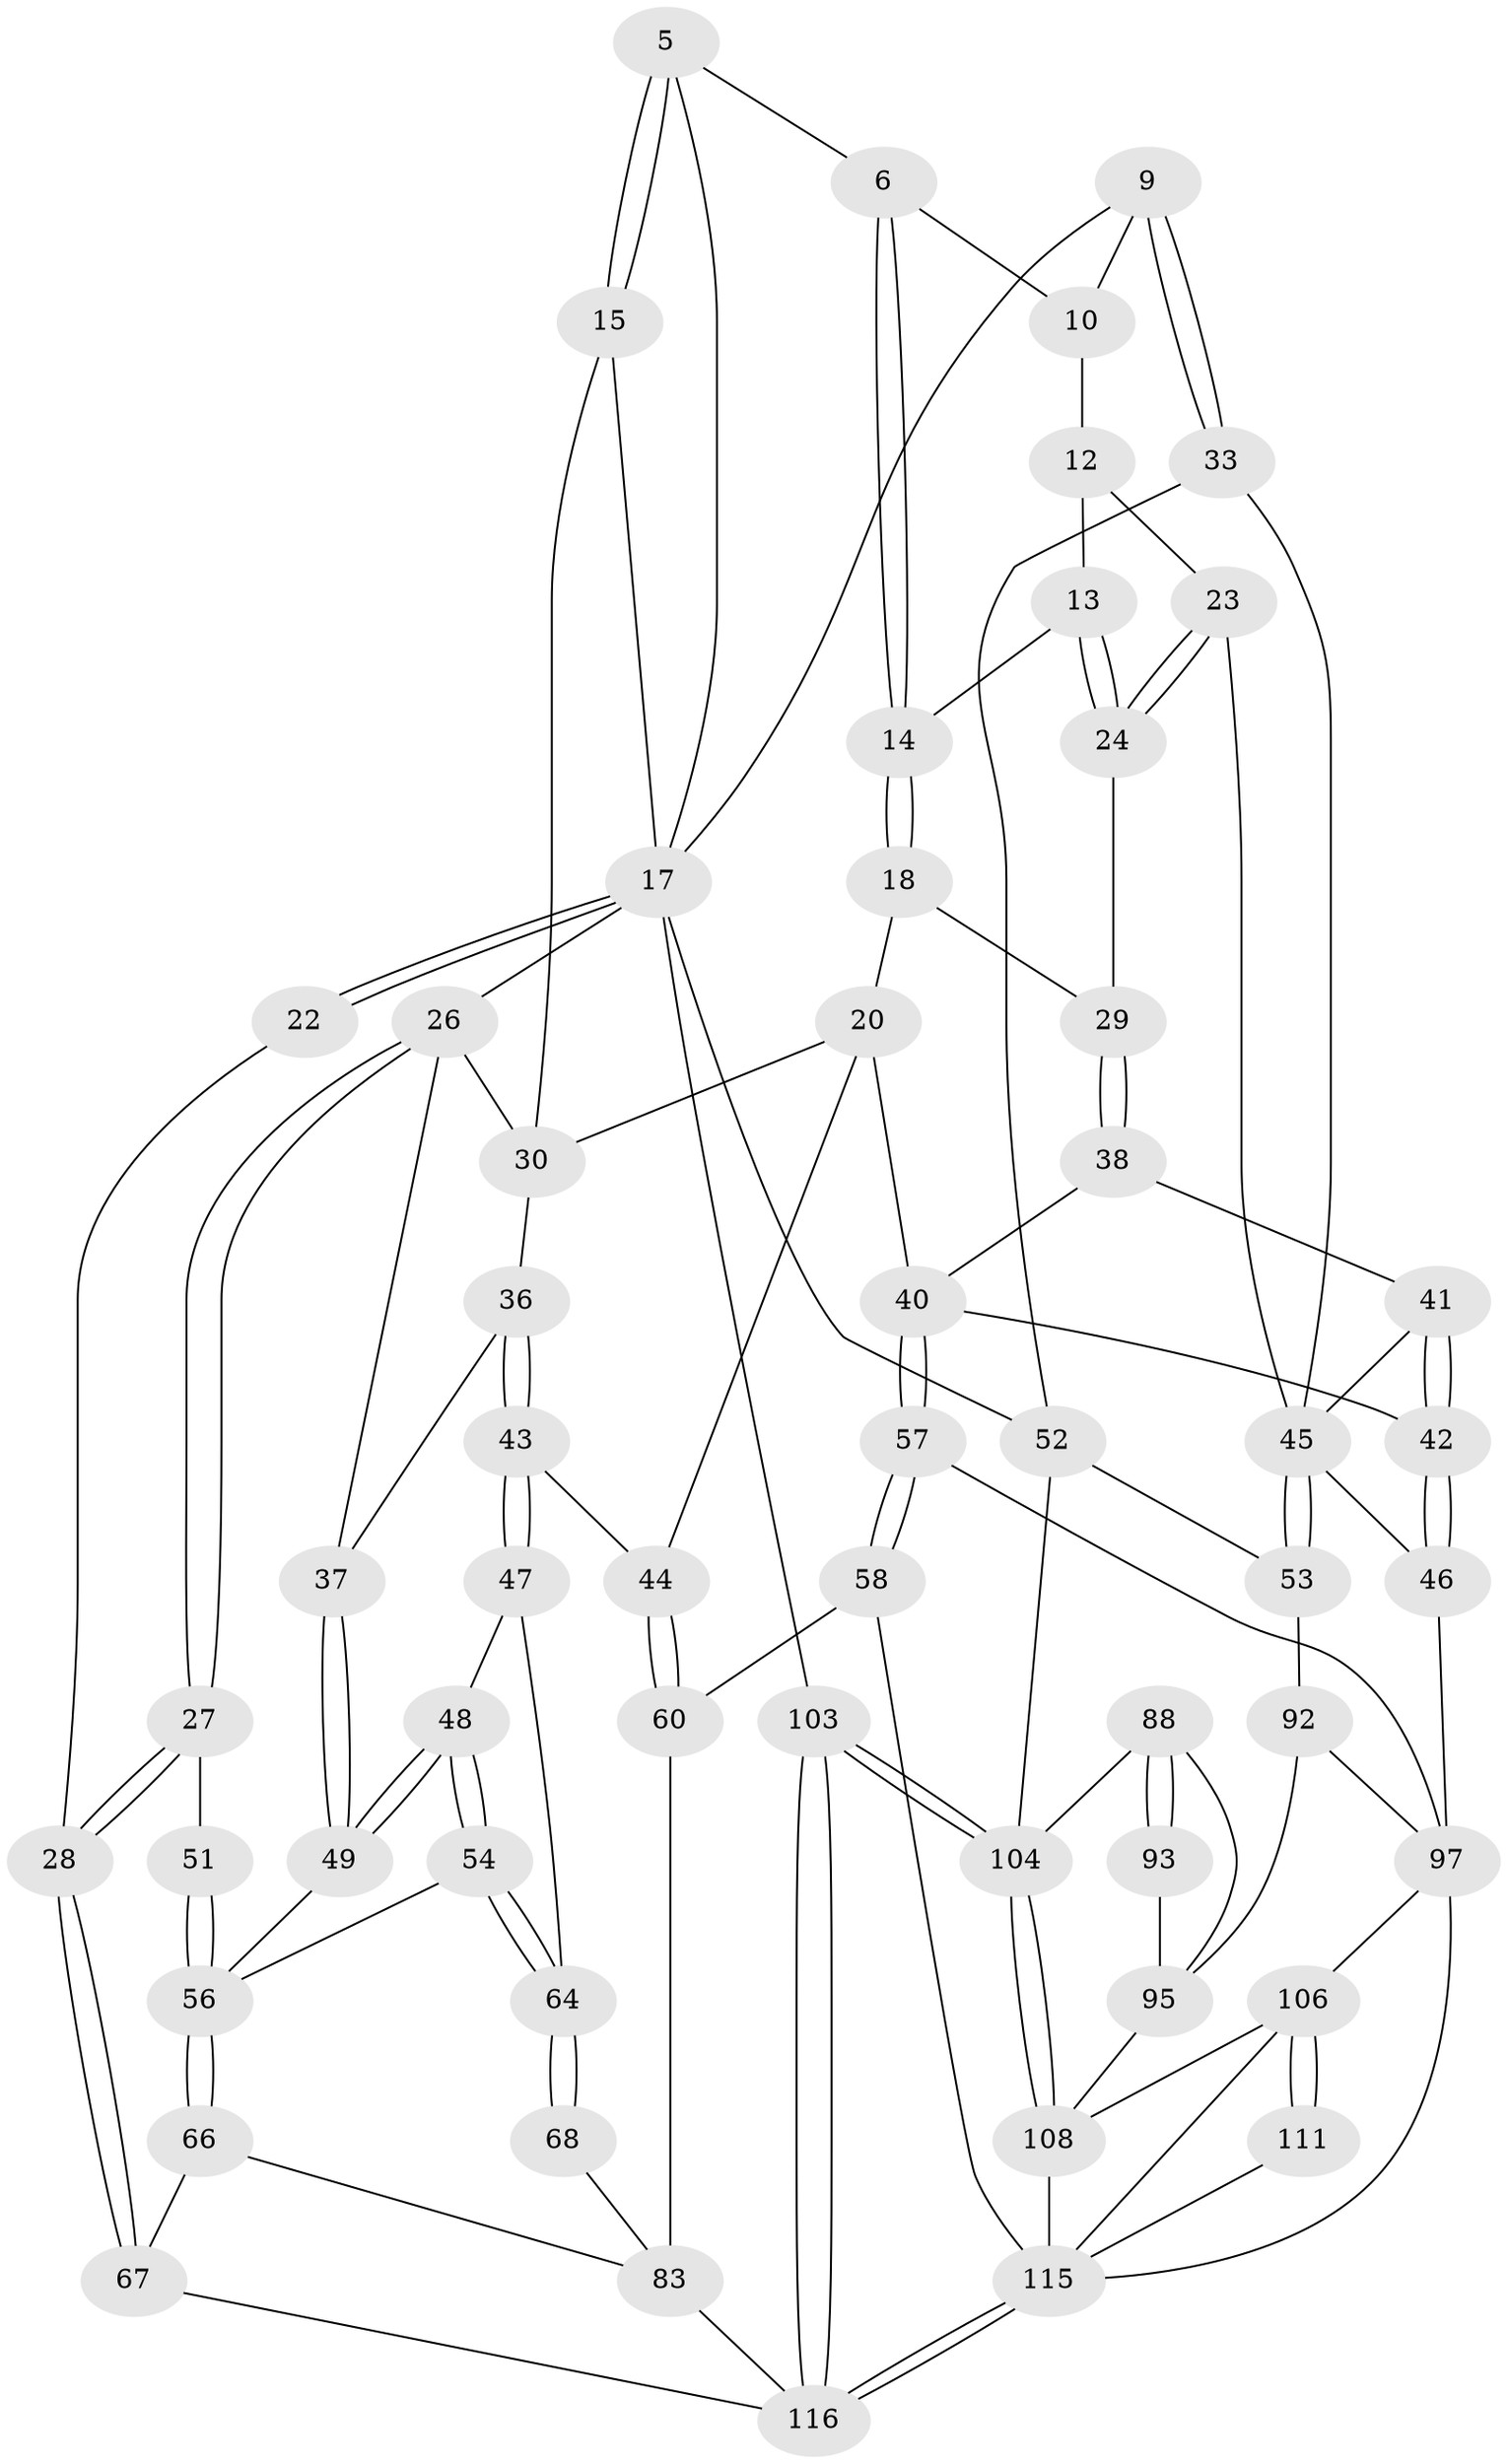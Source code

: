 // original degree distribution, {3: 0.017241379310344827, 6: 0.20689655172413793, 4: 0.22413793103448276, 5: 0.5517241379310345}
// Generated by graph-tools (version 1.1) at 2025/02/03/05/25 17:02:48]
// undirected, 58 vertices, 128 edges
graph export_dot {
graph [start="1"]
  node [color=gray90,style=filled];
  5 [pos="+0.4197101597181502+0"];
  6 [pos="+0.47304936309218637+0"];
  9 [pos="+0.8729400395656165+0.17335574905017398",super="+1"];
  10 [pos="+0.8344966255313466+0.17972727199337998",super="+8"];
  12 [pos="+0.7084551138627249+0.14929723327811353",super="+11"];
  13 [pos="+0.631389355585039+0.17954414113720166"];
  14 [pos="+0.590503505174955+0.1818380889452293"];
  15 [pos="+0.36846122333267217+0.08447364403816202"];
  17 [pos="+0.10041053418517991+0.10567119491447531",super="+16+4+3"];
  18 [pos="+0.5800498740931687+0.19810927494243277"];
  20 [pos="+0.37640929860981304+0.30440926097222665",super="+19"];
  22 [pos="+0+0.04826447376964981"];
  23 [pos="+0.785213559350926+0.2174431229676953"];
  24 [pos="+0.6650312075840488+0.25921089622862675"];
  26 [pos="+0+0.29758068613081273",super="+25"];
  27 [pos="+0+0.3088817786574257"];
  28 [pos="+0+0.30255340296251415"];
  29 [pos="+0.6433913422779489+0.2816966935148577"];
  30 [pos="+0.12971776113380196+0.22487268757404152",super="+21"];
  33 [pos="+1+0.25406704834809984"];
  36 [pos="+0.135410595594288+0.3162512123193917"];
  37 [pos="+0.11541093212237548+0.3763245474787105"];
  38 [pos="+0.639506756580972+0.29542860207767463"];
  40 [pos="+0.49035238682624327+0.39953094405890777",super="+39"];
  41 [pos="+0.7182354331334188+0.31054402226378325"];
  42 [pos="+0.648287984928552+0.4103448814024156"];
  43 [pos="+0.27879532705718996+0.3895203908962502"];
  44 [pos="+0.36244322400782336+0.3176902527638967"];
  45 [pos="+0.7849069412402293+0.47488174177672016",super="+35"];
  46 [pos="+0.763493324208956+0.47407041156483587"];
  47 [pos="+0.2763448640634718+0.3921423103966107"];
  48 [pos="+0.1927150933140988+0.4128067052918886"];
  49 [pos="+0.13441000274694537+0.4122384048072335"];
  51 [pos="+0.08281908462168334+0.456167104577708"];
  52 [pos="+0.8280446967491241+0.5013880162685834",super="+32"];
  53 [pos="+0.7871872635803873+0.4769755098841568"];
  54 [pos="+0.17191538524709563+0.5077411443067396"];
  56 [pos="+0.06938203973231809+0.5126267551235365",super="+55+50"];
  57 [pos="+0.4910231603761621+0.4635362125770324"];
  58 [pos="+0.41562752825003374+0.6163716077738616"];
  60 [pos="+0.3330564580053288+0.5818256399987811",super="+59"];
  64 [pos="+0.17254956832257284+0.5104395151560178",super="+63"];
  66 [pos="+0.06928192376675497+0.5129176475058318"];
  67 [pos="+0+0.47640162390263746"];
  68 [pos="+0.17081319559553698+0.5202553710947628",super="+62"];
  83 [pos="+0.21210707471628087+0.7533027537283887",super="+70+71+61"];
  88 [pos="+1+0.8147585394059439",super="+80+81"];
  92 [pos="+0.7387348085791577+0.8217916315350778",super="+78+77"];
  93 [pos="+0.9098218831149528+0.7856929023512944"];
  95 [pos="+0.8684908291979871+0.8223917735135706",super="+91+82"];
  97 [pos="+0.6210023883954822+0.7349912616476915",super="+96+85"];
  103 [pos="+1+1",super="+76"];
  104 [pos="+1+1",super="+87+72+73"];
  106 [pos="+0.703188912070968+0.8838460608504535",super="+101+105+102"];
  108 [pos="+0.8809705428229394+0.939054242815522",super="+107"];
  111 [pos="+0.699255683255374+0.8916209217895985",super="+109"];
  115 [pos="+0.6421851905724099+1",super="+110+112+100"];
  116 [pos="+0.6516076866117247+1",super="+113+114+94"];
  5 -- 6;
  5 -- 15;
  5 -- 15;
  5 -- 17;
  6 -- 14;
  6 -- 14;
  6 -- 10;
  9 -- 10;
  9 -- 33;
  9 -- 33;
  9 -- 17;
  10 -- 12 [weight=2];
  12 -- 13;
  12 -- 23;
  13 -- 14;
  13 -- 24;
  13 -- 24;
  14 -- 18;
  14 -- 18;
  15 -- 30;
  15 -- 17;
  17 -- 22 [weight=2];
  17 -- 22;
  17 -- 26;
  17 -- 52;
  17 -- 103 [weight=2];
  18 -- 29;
  18 -- 20;
  20 -- 44;
  20 -- 30;
  20 -- 40;
  22 -- 28;
  23 -- 24;
  23 -- 24;
  23 -- 45;
  24 -- 29;
  26 -- 27;
  26 -- 27;
  26 -- 37;
  26 -- 30;
  27 -- 28;
  27 -- 28;
  27 -- 51;
  28 -- 67;
  28 -- 67;
  29 -- 38;
  29 -- 38;
  30 -- 36;
  33 -- 52;
  33 -- 45;
  36 -- 37;
  36 -- 43;
  36 -- 43;
  37 -- 49;
  37 -- 49;
  38 -- 41;
  38 -- 40;
  40 -- 57;
  40 -- 57;
  40 -- 42;
  41 -- 42;
  41 -- 42;
  41 -- 45;
  42 -- 46;
  42 -- 46;
  43 -- 44;
  43 -- 47;
  43 -- 47;
  44 -- 60;
  44 -- 60;
  45 -- 46;
  45 -- 53;
  45 -- 53;
  46 -- 97;
  47 -- 48;
  47 -- 64;
  48 -- 49;
  48 -- 49;
  48 -- 54;
  48 -- 54;
  49 -- 56;
  51 -- 56 [weight=2];
  51 -- 56;
  52 -- 53;
  52 -- 104 [weight=2];
  53 -- 92;
  54 -- 64;
  54 -- 64;
  54 -- 56;
  56 -- 66;
  56 -- 66;
  57 -- 58;
  57 -- 58;
  57 -- 97;
  58 -- 60;
  58 -- 115;
  60 -- 83 [weight=2];
  64 -- 68 [weight=2];
  64 -- 68;
  66 -- 67;
  66 -- 83;
  67 -- 116;
  68 -- 83 [weight=2];
  83 -- 116 [weight=2];
  88 -- 93 [weight=2];
  88 -- 93;
  88 -- 104 [weight=2];
  88 -- 95;
  92 -- 95 [weight=2];
  92 -- 97 [weight=2];
  93 -- 95;
  95 -- 108;
  97 -- 106 [weight=2];
  97 -- 115 [weight=2];
  103 -- 104;
  103 -- 104;
  103 -- 116 [weight=3];
  103 -- 116;
  104 -- 108;
  104 -- 108;
  106 -- 111 [weight=2];
  106 -- 111;
  106 -- 108;
  106 -- 115;
  108 -- 115;
  111 -- 115 [weight=2];
  115 -- 116 [weight=3];
  115 -- 116;
}
